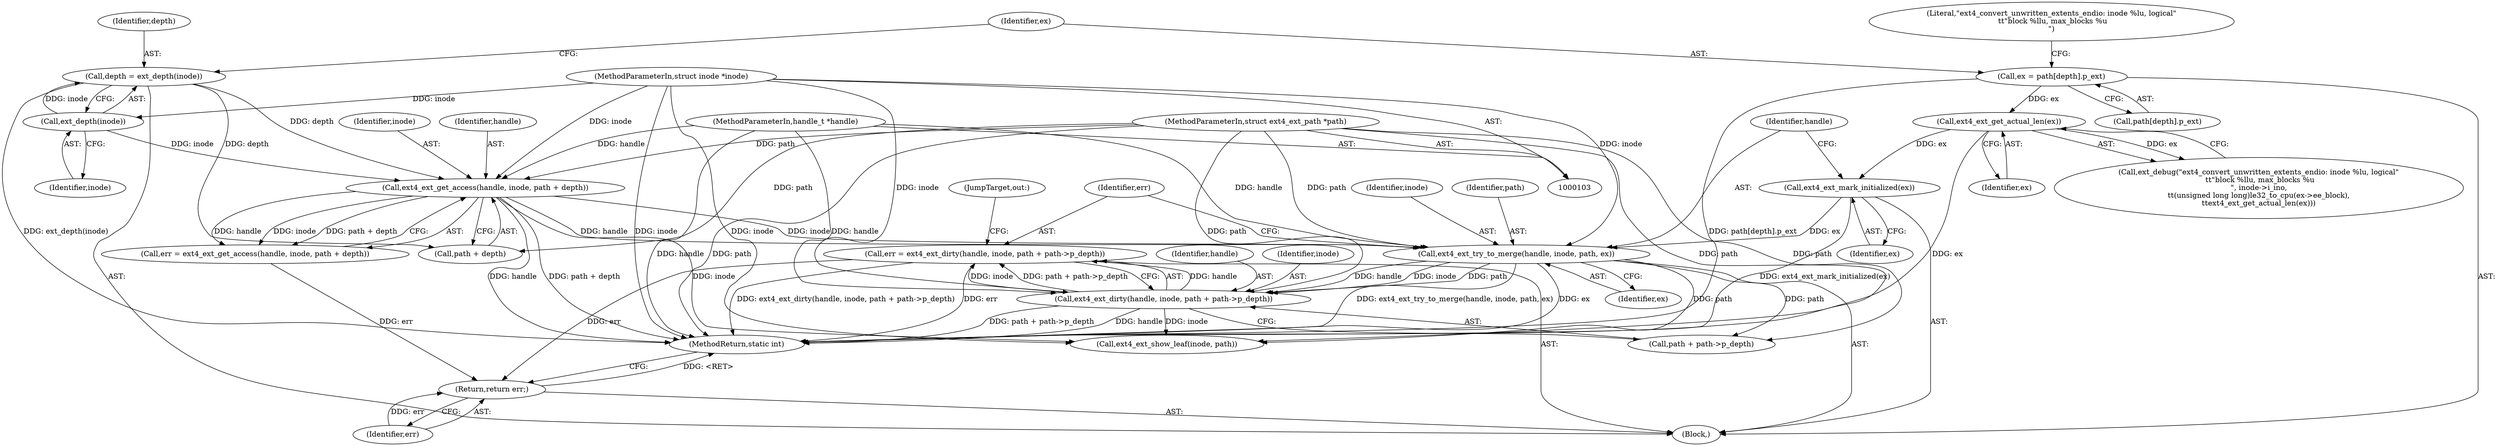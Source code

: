 digraph "1_linux_dee1f973ca341c266229faa5a1a5bb268bed3531@integer" {
"1000156" [label="(Call,err = ext4_ext_dirty(handle, inode, path + path->p_depth))"];
"1000158" [label="(Call,ext4_ext_dirty(handle, inode, path + path->p_depth))"];
"1000151" [label="(Call,ext4_ext_try_to_merge(handle, inode, path, ex))"];
"1000140" [label="(Call,ext4_ext_get_access(handle, inode, path + depth))"];
"1000104" [label="(MethodParameterIn,handle_t *handle)"];
"1000116" [label="(Call,ext_depth(inode))"];
"1000105" [label="(MethodParameterIn,struct inode *inode)"];
"1000106" [label="(MethodParameterIn,struct ext4_ext_path *path)"];
"1000114" [label="(Call,depth = ext_depth(inode))"];
"1000149" [label="(Call,ext4_ext_mark_initialized(ex))"];
"1000136" [label="(Call,ext4_ext_get_actual_len(ex))"];
"1000118" [label="(Call,ex = path[depth].p_ext)"];
"1000170" [label="(Return,return err;)"];
"1000167" [label="(Call,ext4_ext_show_leaf(inode, path))"];
"1000117" [label="(Identifier,inode)"];
"1000159" [label="(Identifier,handle)"];
"1000151" [label="(Call,ext4_ext_try_to_merge(handle, inode, path, ex))"];
"1000104" [label="(MethodParameterIn,handle_t *handle)"];
"1000141" [label="(Identifier,handle)"];
"1000137" [label="(Identifier,ex)"];
"1000172" [label="(MethodReturn,static int)"];
"1000143" [label="(Call,path + depth)"];
"1000118" [label="(Call,ex = path[depth].p_ext)"];
"1000155" [label="(Identifier,ex)"];
"1000120" [label="(Call,path[depth].p_ext)"];
"1000153" [label="(Identifier,inode)"];
"1000150" [label="(Identifier,ex)"];
"1000152" [label="(Identifier,handle)"];
"1000156" [label="(Call,err = ext4_ext_dirty(handle, inode, path + path->p_depth))"];
"1000106" [label="(MethodParameterIn,struct ext4_ext_path *path)"];
"1000140" [label="(Call,ext4_ext_get_access(handle, inode, path + depth))"];
"1000115" [label="(Identifier,depth)"];
"1000125" [label="(Call,ext_debug(\"ext4_convert_unwritten_extents_endio: inode %lu, logical\"\n \t\t\"block %llu, max_blocks %u\n\", inode->i_ino,\n\t\t(unsigned long long)le32_to_cpu(ex->ee_block),\n\t\text4_ext_get_actual_len(ex)))"];
"1000136" [label="(Call,ext4_ext_get_actual_len(ex))"];
"1000171" [label="(Identifier,err)"];
"1000160" [label="(Identifier,inode)"];
"1000166" [label="(JumpTarget,out:)"];
"1000126" [label="(Literal,\"ext4_convert_unwritten_extents_endio: inode %lu, logical\"\n \t\t\"block %llu, max_blocks %u\n\")"];
"1000158" [label="(Call,ext4_ext_dirty(handle, inode, path + path->p_depth))"];
"1000114" [label="(Call,depth = ext_depth(inode))"];
"1000154" [label="(Identifier,path)"];
"1000157" [label="(Identifier,err)"];
"1000105" [label="(MethodParameterIn,struct inode *inode)"];
"1000170" [label="(Return,return err;)"];
"1000149" [label="(Call,ext4_ext_mark_initialized(ex))"];
"1000119" [label="(Identifier,ex)"];
"1000142" [label="(Identifier,inode)"];
"1000107" [label="(Block,)"];
"1000161" [label="(Call,path + path->p_depth)"];
"1000116" [label="(Call,ext_depth(inode))"];
"1000138" [label="(Call,err = ext4_ext_get_access(handle, inode, path + depth))"];
"1000156" -> "1000107"  [label="AST: "];
"1000156" -> "1000158"  [label="CFG: "];
"1000157" -> "1000156"  [label="AST: "];
"1000158" -> "1000156"  [label="AST: "];
"1000166" -> "1000156"  [label="CFG: "];
"1000156" -> "1000172"  [label="DDG: err"];
"1000156" -> "1000172"  [label="DDG: ext4_ext_dirty(handle, inode, path + path->p_depth)"];
"1000158" -> "1000156"  [label="DDG: handle"];
"1000158" -> "1000156"  [label="DDG: inode"];
"1000158" -> "1000156"  [label="DDG: path + path->p_depth"];
"1000156" -> "1000170"  [label="DDG: err"];
"1000158" -> "1000161"  [label="CFG: "];
"1000159" -> "1000158"  [label="AST: "];
"1000160" -> "1000158"  [label="AST: "];
"1000161" -> "1000158"  [label="AST: "];
"1000158" -> "1000172"  [label="DDG: handle"];
"1000158" -> "1000172"  [label="DDG: path + path->p_depth"];
"1000151" -> "1000158"  [label="DDG: handle"];
"1000151" -> "1000158"  [label="DDG: inode"];
"1000151" -> "1000158"  [label="DDG: path"];
"1000104" -> "1000158"  [label="DDG: handle"];
"1000105" -> "1000158"  [label="DDG: inode"];
"1000106" -> "1000158"  [label="DDG: path"];
"1000158" -> "1000167"  [label="DDG: inode"];
"1000151" -> "1000107"  [label="AST: "];
"1000151" -> "1000155"  [label="CFG: "];
"1000152" -> "1000151"  [label="AST: "];
"1000153" -> "1000151"  [label="AST: "];
"1000154" -> "1000151"  [label="AST: "];
"1000155" -> "1000151"  [label="AST: "];
"1000157" -> "1000151"  [label="CFG: "];
"1000151" -> "1000172"  [label="DDG: ext4_ext_try_to_merge(handle, inode, path, ex)"];
"1000151" -> "1000172"  [label="DDG: ex"];
"1000140" -> "1000151"  [label="DDG: handle"];
"1000140" -> "1000151"  [label="DDG: inode"];
"1000104" -> "1000151"  [label="DDG: handle"];
"1000105" -> "1000151"  [label="DDG: inode"];
"1000106" -> "1000151"  [label="DDG: path"];
"1000149" -> "1000151"  [label="DDG: ex"];
"1000151" -> "1000161"  [label="DDG: path"];
"1000151" -> "1000167"  [label="DDG: path"];
"1000140" -> "1000138"  [label="AST: "];
"1000140" -> "1000143"  [label="CFG: "];
"1000141" -> "1000140"  [label="AST: "];
"1000142" -> "1000140"  [label="AST: "];
"1000143" -> "1000140"  [label="AST: "];
"1000138" -> "1000140"  [label="CFG: "];
"1000140" -> "1000172"  [label="DDG: handle"];
"1000140" -> "1000172"  [label="DDG: path + depth"];
"1000140" -> "1000138"  [label="DDG: handle"];
"1000140" -> "1000138"  [label="DDG: inode"];
"1000140" -> "1000138"  [label="DDG: path + depth"];
"1000104" -> "1000140"  [label="DDG: handle"];
"1000116" -> "1000140"  [label="DDG: inode"];
"1000105" -> "1000140"  [label="DDG: inode"];
"1000106" -> "1000140"  [label="DDG: path"];
"1000114" -> "1000140"  [label="DDG: depth"];
"1000140" -> "1000167"  [label="DDG: inode"];
"1000104" -> "1000103"  [label="AST: "];
"1000104" -> "1000172"  [label="DDG: handle"];
"1000116" -> "1000114"  [label="AST: "];
"1000116" -> "1000117"  [label="CFG: "];
"1000117" -> "1000116"  [label="AST: "];
"1000114" -> "1000116"  [label="CFG: "];
"1000116" -> "1000114"  [label="DDG: inode"];
"1000105" -> "1000116"  [label="DDG: inode"];
"1000105" -> "1000103"  [label="AST: "];
"1000105" -> "1000172"  [label="DDG: inode"];
"1000105" -> "1000167"  [label="DDG: inode"];
"1000106" -> "1000103"  [label="AST: "];
"1000106" -> "1000172"  [label="DDG: path"];
"1000106" -> "1000143"  [label="DDG: path"];
"1000106" -> "1000161"  [label="DDG: path"];
"1000106" -> "1000167"  [label="DDG: path"];
"1000114" -> "1000107"  [label="AST: "];
"1000115" -> "1000114"  [label="AST: "];
"1000119" -> "1000114"  [label="CFG: "];
"1000114" -> "1000172"  [label="DDG: ext_depth(inode)"];
"1000114" -> "1000143"  [label="DDG: depth"];
"1000149" -> "1000107"  [label="AST: "];
"1000149" -> "1000150"  [label="CFG: "];
"1000150" -> "1000149"  [label="AST: "];
"1000152" -> "1000149"  [label="CFG: "];
"1000149" -> "1000172"  [label="DDG: ext4_ext_mark_initialized(ex)"];
"1000136" -> "1000149"  [label="DDG: ex"];
"1000136" -> "1000125"  [label="AST: "];
"1000136" -> "1000137"  [label="CFG: "];
"1000137" -> "1000136"  [label="AST: "];
"1000125" -> "1000136"  [label="CFG: "];
"1000136" -> "1000172"  [label="DDG: ex"];
"1000136" -> "1000125"  [label="DDG: ex"];
"1000118" -> "1000136"  [label="DDG: ex"];
"1000118" -> "1000107"  [label="AST: "];
"1000118" -> "1000120"  [label="CFG: "];
"1000119" -> "1000118"  [label="AST: "];
"1000120" -> "1000118"  [label="AST: "];
"1000126" -> "1000118"  [label="CFG: "];
"1000118" -> "1000172"  [label="DDG: path[depth].p_ext"];
"1000170" -> "1000107"  [label="AST: "];
"1000170" -> "1000171"  [label="CFG: "];
"1000171" -> "1000170"  [label="AST: "];
"1000172" -> "1000170"  [label="CFG: "];
"1000170" -> "1000172"  [label="DDG: <RET>"];
"1000171" -> "1000170"  [label="DDG: err"];
"1000138" -> "1000170"  [label="DDG: err"];
}
